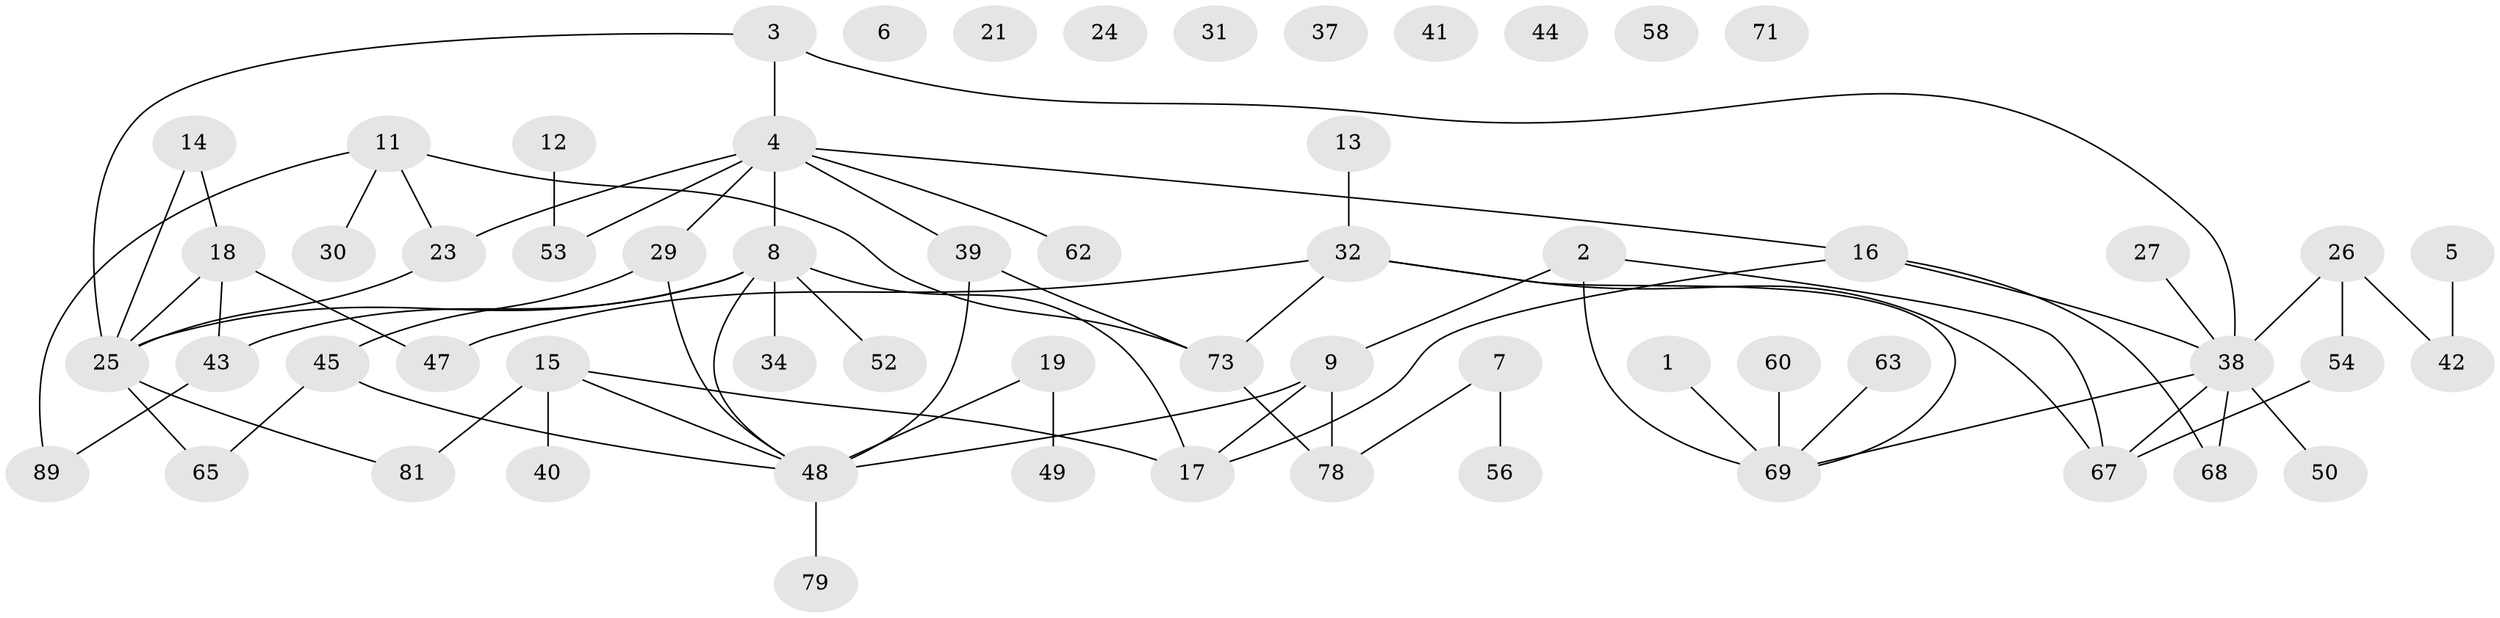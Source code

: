 // original degree distribution, {2: 0.28888888888888886, 3: 0.16666666666666666, 5: 0.06666666666666667, 1: 0.23333333333333334, 4: 0.12222222222222222, 0: 0.08888888888888889, 6: 0.022222222222222223, 8: 0.011111111111111112}
// Generated by graph-tools (version 1.1) at 2025/41/03/06/25 10:41:21]
// undirected, 60 vertices, 73 edges
graph export_dot {
graph [start="1"]
  node [color=gray90,style=filled];
  1;
  2 [super="+35"];
  3;
  4 [super="+10"];
  5 [super="+70"];
  6 [super="+75"];
  7 [super="+74"];
  8 [super="+28"];
  9 [super="+36"];
  11 [super="+88"];
  12;
  13;
  14 [super="+22"];
  15 [super="+20"];
  16 [super="+55"];
  17;
  18 [super="+90"];
  19 [super="+82"];
  21;
  23;
  24;
  25 [super="+46"];
  26 [super="+61"];
  27;
  29 [super="+33"];
  30;
  31;
  32 [super="+57"];
  34 [super="+83"];
  37;
  38 [super="+77"];
  39 [super="+66"];
  40;
  41;
  42;
  43 [super="+51"];
  44;
  45 [super="+80"];
  47 [super="+64"];
  48 [super="+85"];
  49;
  50;
  52;
  53 [super="+59"];
  54 [super="+84"];
  56;
  58;
  60;
  62 [super="+87"];
  63 [super="+72"];
  65;
  67;
  68;
  69 [super="+86"];
  71;
  73 [super="+76"];
  78;
  79;
  81;
  89;
  1 -- 69 [weight=2];
  2 -- 67;
  2 -- 69;
  2 -- 9;
  3 -- 4;
  3 -- 38;
  3 -- 25;
  4 -- 16;
  4 -- 53;
  4 -- 23;
  4 -- 8;
  4 -- 62;
  4 -- 29;
  4 -- 39;
  5 -- 42;
  7 -- 56;
  7 -- 78;
  8 -- 17;
  8 -- 25;
  8 -- 48;
  8 -- 52;
  8 -- 34;
  8 -- 43;
  9 -- 17;
  9 -- 78;
  9 -- 48;
  11 -- 89;
  11 -- 30;
  11 -- 23;
  11 -- 73;
  12 -- 53;
  13 -- 32;
  14 -- 18;
  14 -- 25;
  15 -- 17;
  15 -- 40;
  15 -- 81;
  15 -- 48;
  16 -- 17;
  16 -- 68;
  16 -- 38;
  18 -- 25;
  18 -- 43;
  18 -- 47;
  19 -- 48;
  19 -- 49;
  23 -- 25;
  25 -- 65;
  25 -- 81;
  26 -- 42;
  26 -- 54;
  26 -- 38;
  27 -- 38;
  29 -- 45;
  29 -- 48;
  32 -- 47;
  32 -- 67;
  32 -- 73;
  32 -- 69;
  38 -- 50;
  38 -- 67;
  38 -- 68;
  38 -- 69;
  39 -- 48 [weight=2];
  39 -- 73;
  43 -- 89;
  45 -- 48;
  45 -- 65;
  48 -- 79;
  54 -- 67 [weight=2];
  60 -- 69;
  63 -- 69;
  73 -- 78;
}
